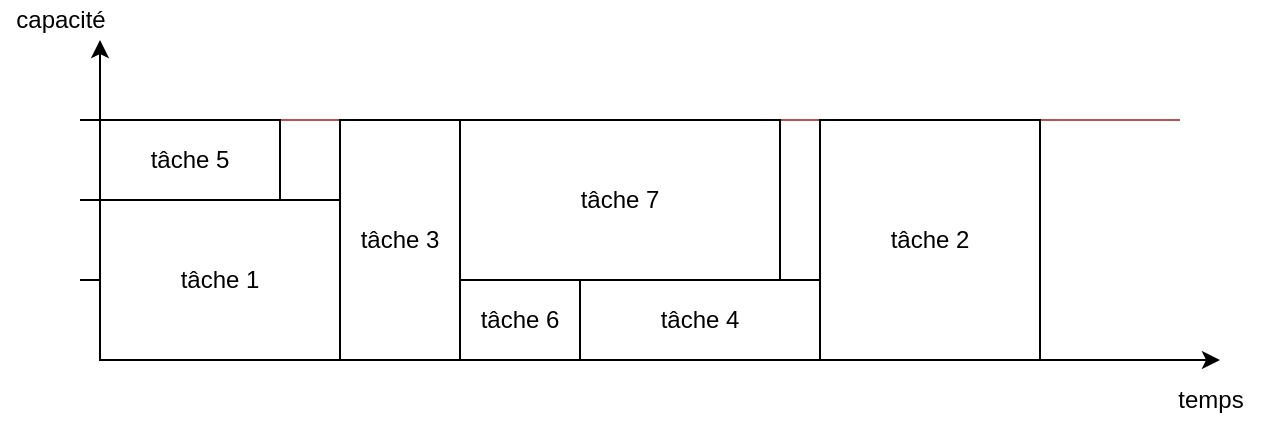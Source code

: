 <mxfile version="14.6.6" type="github">
  <diagram id="ZmHiShoefYIg5AaOpSe1" name="Page-1">
    <mxGraphModel dx="1038" dy="547" grid="1" gridSize="10" guides="1" tooltips="1" connect="1" arrows="1" fold="1" page="1" pageScale="1" pageWidth="850" pageHeight="1100" math="0" shadow="0">
      <root>
        <mxCell id="0" />
        <mxCell id="1" parent="0" />
        <mxCell id="L7h8gajjc1NPQEAXVyga-1" value="" style="endArrow=classic;html=1;" edge="1" parent="1">
          <mxGeometry width="50" height="50" relative="1" as="geometry">
            <mxPoint x="160" y="360" as="sourcePoint" />
            <mxPoint x="720" y="360" as="targetPoint" />
          </mxGeometry>
        </mxCell>
        <mxCell id="L7h8gajjc1NPQEAXVyga-2" value="" style="endArrow=classic;html=1;" edge="1" parent="1">
          <mxGeometry width="50" height="50" relative="1" as="geometry">
            <mxPoint x="160" y="360" as="sourcePoint" />
            <mxPoint x="160" y="200" as="targetPoint" />
          </mxGeometry>
        </mxCell>
        <mxCell id="L7h8gajjc1NPQEAXVyga-3" value="" style="endArrow=none;html=1;" edge="1" parent="1">
          <mxGeometry width="50" height="50" relative="1" as="geometry">
            <mxPoint x="150" y="320" as="sourcePoint" />
            <mxPoint x="160" y="320" as="targetPoint" />
          </mxGeometry>
        </mxCell>
        <mxCell id="L7h8gajjc1NPQEAXVyga-5" value="" style="endArrow=none;html=1;" edge="1" parent="1">
          <mxGeometry width="50" height="50" relative="1" as="geometry">
            <mxPoint x="150" y="280" as="sourcePoint" />
            <mxPoint x="160" y="280" as="targetPoint" />
          </mxGeometry>
        </mxCell>
        <mxCell id="L7h8gajjc1NPQEAXVyga-6" value="" style="endArrow=none;html=1;" edge="1" parent="1">
          <mxGeometry width="50" height="50" relative="1" as="geometry">
            <mxPoint x="150" y="240" as="sourcePoint" />
            <mxPoint x="160" y="240" as="targetPoint" />
          </mxGeometry>
        </mxCell>
        <mxCell id="L7h8gajjc1NPQEAXVyga-7" value="capacité" style="text;html=1;align=center;verticalAlign=middle;resizable=0;points=[];autosize=1;strokeColor=none;" vertex="1" parent="1">
          <mxGeometry x="110" y="180" width="60" height="20" as="geometry" />
        </mxCell>
        <mxCell id="L7h8gajjc1NPQEAXVyga-8" value="temps" style="text;html=1;align=center;verticalAlign=middle;resizable=0;points=[];autosize=1;strokeColor=none;" vertex="1" parent="1">
          <mxGeometry x="690" y="370" width="50" height="20" as="geometry" />
        </mxCell>
        <mxCell id="L7h8gajjc1NPQEAXVyga-9" value="" style="endArrow=none;html=1;fillColor=#f8cecc;strokeColor=#b85450;" edge="1" parent="1">
          <mxGeometry width="50" height="50" relative="1" as="geometry">
            <mxPoint x="160" y="240" as="sourcePoint" />
            <mxPoint x="700" y="240" as="targetPoint" />
          </mxGeometry>
        </mxCell>
        <mxCell id="L7h8gajjc1NPQEAXVyga-10" value="tâche 1" style="rounded=0;whiteSpace=wrap;html=1;" vertex="1" parent="1">
          <mxGeometry x="160" y="280" width="120" height="80" as="geometry" />
        </mxCell>
        <mxCell id="L7h8gajjc1NPQEAXVyga-11" value="tâche 3" style="rounded=0;whiteSpace=wrap;html=1;" vertex="1" parent="1">
          <mxGeometry x="280" y="240" width="60" height="120" as="geometry" />
        </mxCell>
        <mxCell id="L7h8gajjc1NPQEAXVyga-12" value="tâche 6" style="rounded=0;whiteSpace=wrap;html=1;" vertex="1" parent="1">
          <mxGeometry x="340" y="320" width="60" height="40" as="geometry" />
        </mxCell>
        <mxCell id="L7h8gajjc1NPQEAXVyga-13" value="tâche 7" style="rounded=0;whiteSpace=wrap;html=1;" vertex="1" parent="1">
          <mxGeometry x="340" y="240" width="160" height="80" as="geometry" />
        </mxCell>
        <mxCell id="L7h8gajjc1NPQEAXVyga-14" value="tâche 4" style="rounded=0;whiteSpace=wrap;html=1;" vertex="1" parent="1">
          <mxGeometry x="400" y="320" width="120" height="40" as="geometry" />
        </mxCell>
        <mxCell id="L7h8gajjc1NPQEAXVyga-15" value="tâche 2" style="rounded=0;whiteSpace=wrap;html=1;" vertex="1" parent="1">
          <mxGeometry x="520" y="240" width="110" height="120" as="geometry" />
        </mxCell>
        <mxCell id="L7h8gajjc1NPQEAXVyga-16" value="tâche 5" style="rounded=0;whiteSpace=wrap;html=1;" vertex="1" parent="1">
          <mxGeometry x="160" y="240" width="90" height="40" as="geometry" />
        </mxCell>
      </root>
    </mxGraphModel>
  </diagram>
</mxfile>
